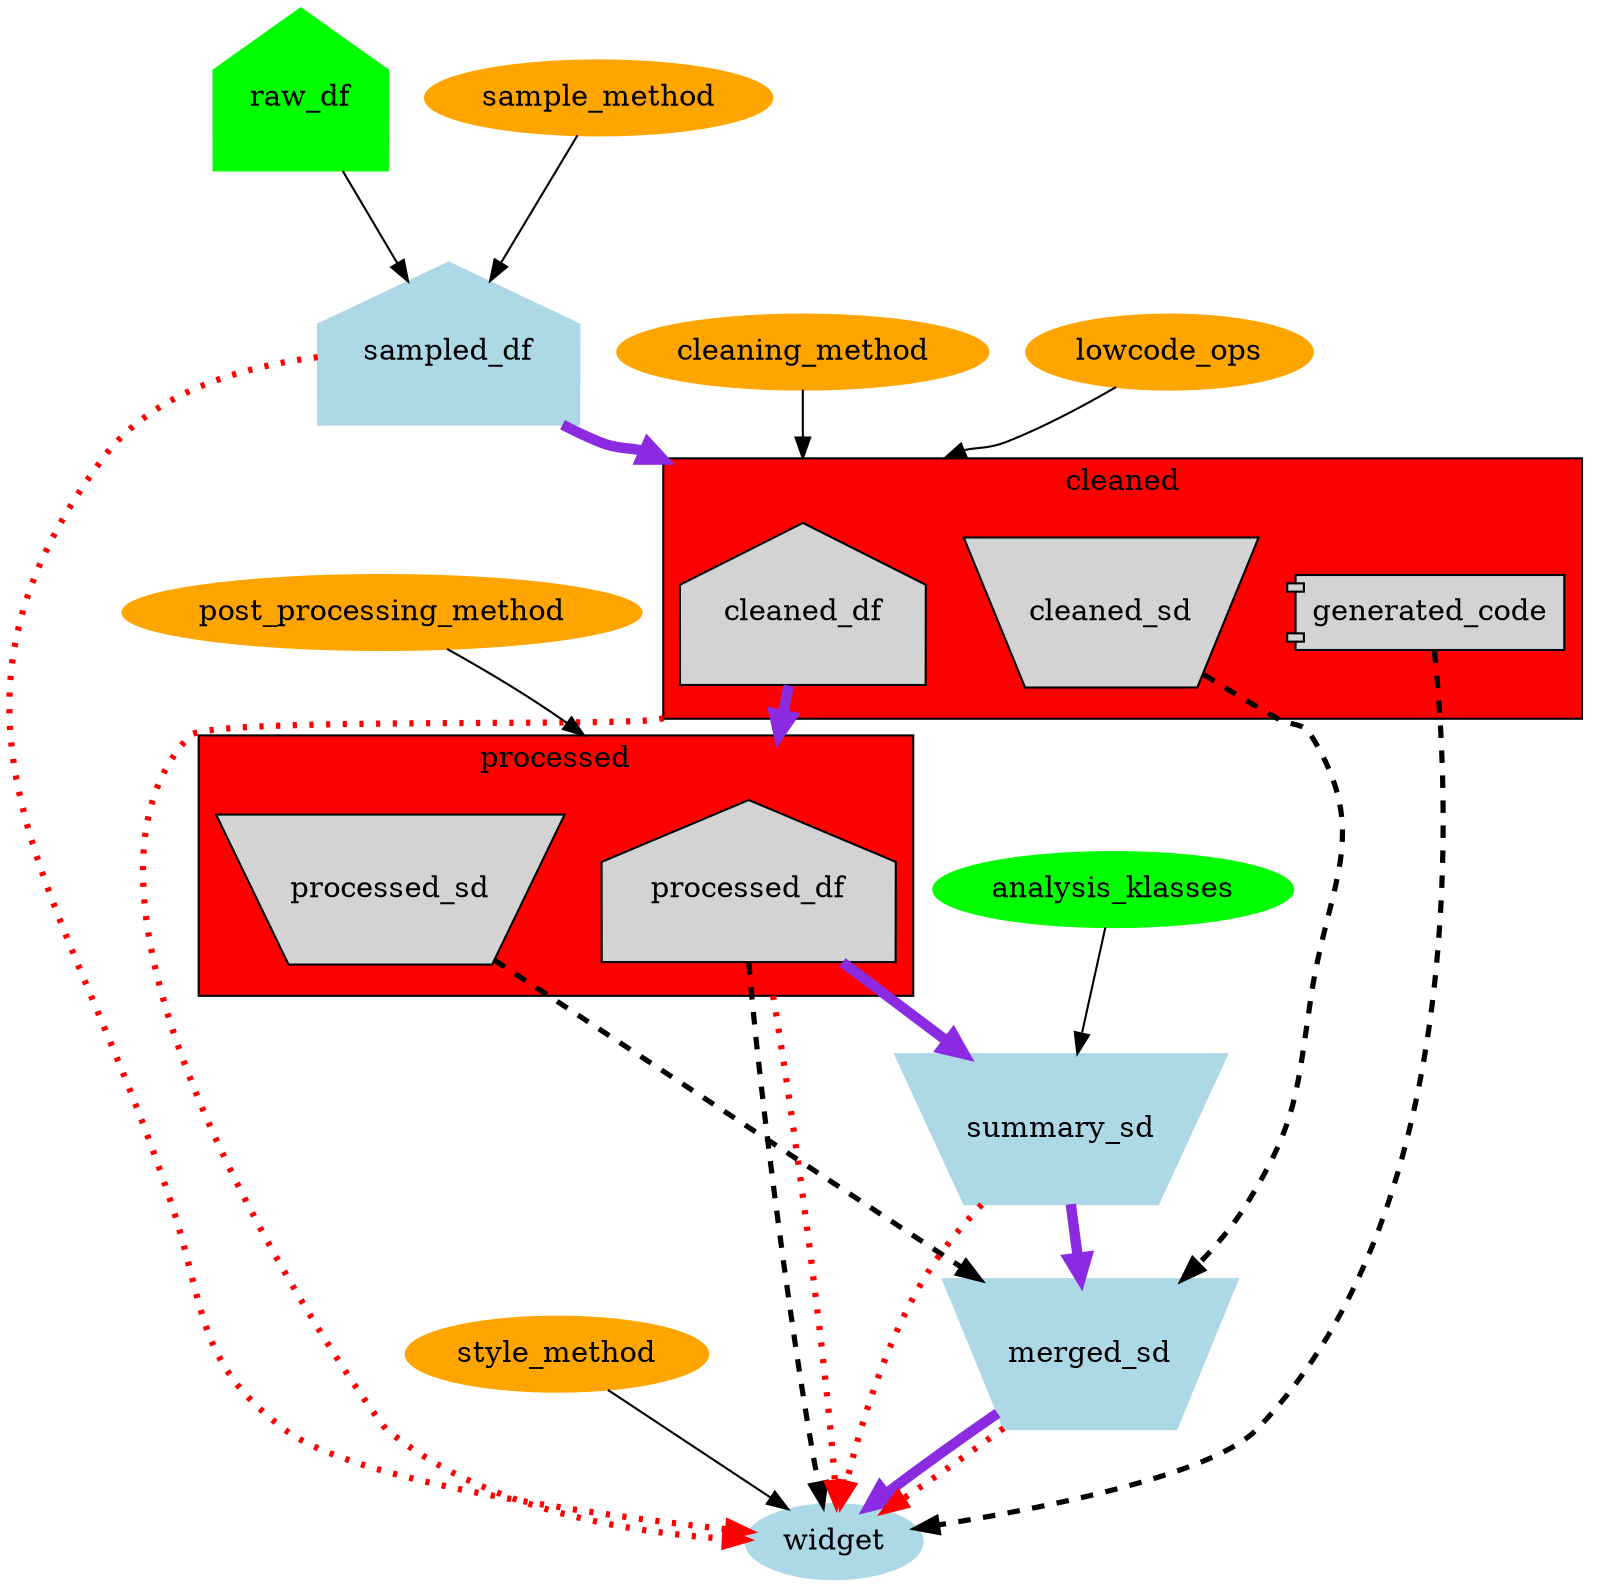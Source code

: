 digraph g {
    compound=true;
	ratio = fill;
	k=.8
	node [style=filled];
raw_df [color="green"; shape="house" height=1.2]
sample_method [color="orange"];

raw_df -> sampled_df;
sample_method -> sampled_df;

sampled_df [color="lightblue"; shape="house" height=1.2];
cleaning_method [color="orange"];
lowcode_ops [color="orange"];

subgraph cluster_cleaned {
    label="cleaned";
    fillcolor="red";
    style=filled;
    cleaned_df [shape="house" height=1.2;];
    cleaned_sd [shape="invtrapezium" height=1 width=.5];
    generated_code [shape="component"];
}

	sampled_df -> cleaned_df [lhead=cluster_cleaned; color="blueviolet"; penwidth = 5;]
	cleaning_method -> cleaned_df [lhead=cluster_cleaned]
	lowcode_ops -> cleaned_df [lhead=cluster_cleaned]
  

subgraph cluster_processed {
	 label="processed";
	 fillcolor="red";
	 style=filled;
     processed_df [shape="house" height=1.2];
	 processed_sd  [shape="invtrapezium" height=1 width=.5];
}

	cleaned_df -> processed_df[lhead=cluster_processed; color="blueviolet"; penwidth = 5; weight=3 ];
	post_processing_method -> processed_df[lhead=cluster_processed];
post_processing_method [color="orange"];

    processed_df -> summary_sd [ color="blueviolet"; penwidth = 5; sametail="asdf" weight=5] ;
	analysis_klasses -> summary_sd [weight=4];

summary_sd [color="lightblue" shape="invtrapezium" height=1 width=.5];
analysis_klasses [color="green"];

	cleaned_sd -> merged_sd [style="dashed" weight=2.5 penwidth=2.5];
	summary_sd -> merged_sd  [color="blueviolet"; penwidth = 5];
	processed_sd -> merged_sd [style="dashed" penwidth=2.5];

merged_sd [color="lightblue"; shape="invtrapezium" height=1 width=.5]

widget [color="lightblue"];
        processed_df -> widget [style="dashed" weight=2.8 penwidth=2.5];
        merged_sd -> widget [color="blueviolet"; penwidth = 5];
	style_method -> widget ;
	generated_code -> widget [style="dashed" weight=2 penwidth=2.5];

style_method [color="orange"];

sampled_df   -> widget   [ style="dotted" penwidth=3 color="red" constraint=false ]
cleaned_df   -> widget   [ style="dotted" penwidth=3 color="red" constraint=false ltail=cluster_cleaned ]
processed_df -> widget   [ style="dotted" penwidth=3 color="red" constraint=false ltail=cluster_processed ]
summary_sd   -> widget   [ style="dotted" penwidth=3 color="red" constraint=false ]
merged_sd    -> widget   [ style="dotted" penwidth=3 color="red" constraint=false ]


}


